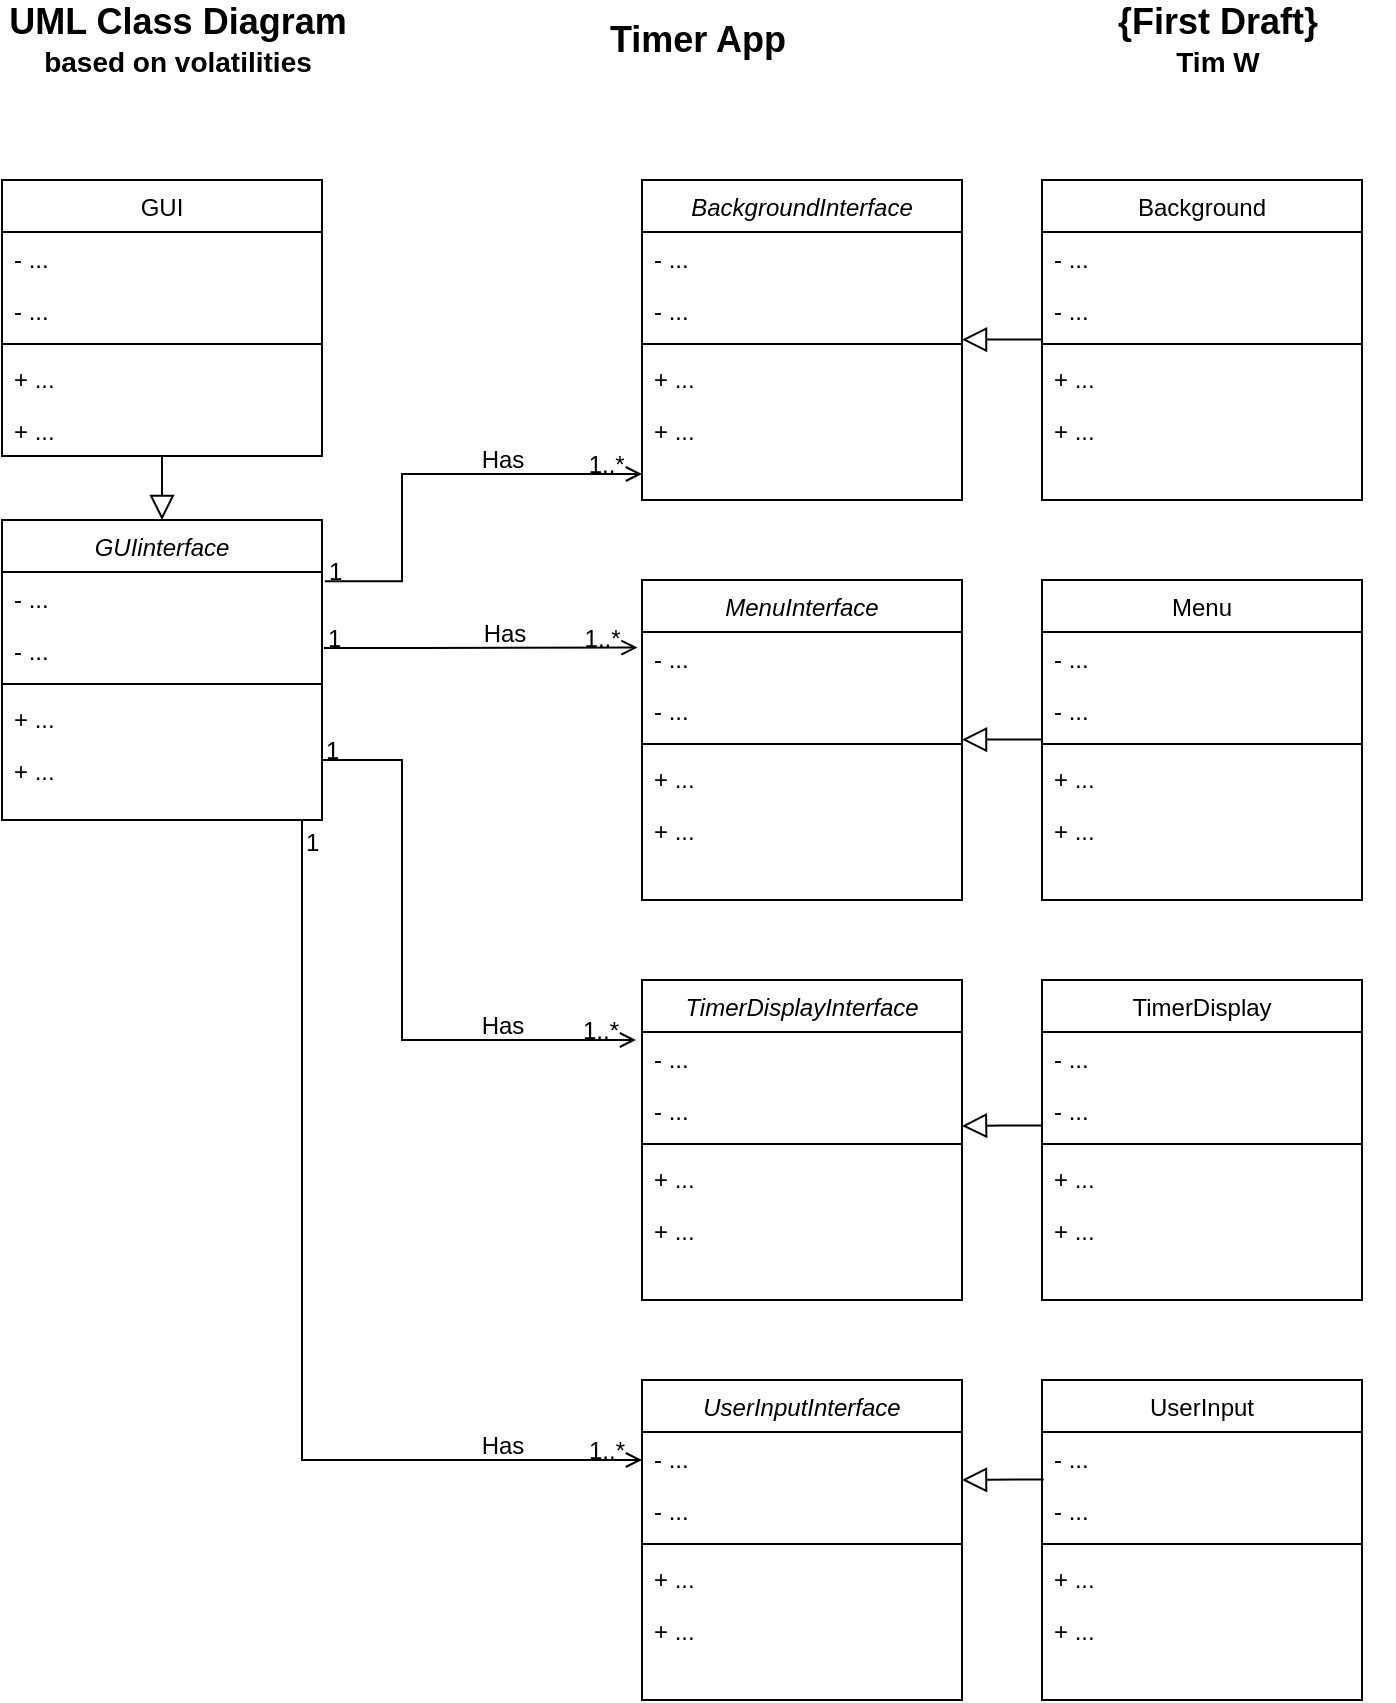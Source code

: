 <mxfile version="22.1.15" type="device">
  <diagram id="C5RBs43oDa-KdzZeNtuy" name="Page-1">
    <mxGraphModel dx="890" dy="881" grid="1" gridSize="10" guides="1" tooltips="1" connect="1" arrows="1" fold="1" page="1" pageScale="1" pageWidth="827" pageHeight="1169" math="0" shadow="0">
      <root>
        <mxCell id="WIyWlLk6GJQsqaUBKTNV-0" />
        <mxCell id="WIyWlLk6GJQsqaUBKTNV-1" parent="WIyWlLk6GJQsqaUBKTNV-0" />
        <mxCell id="zkfFHV4jXpPFQw0GAbJ--0" value="GUIinterface" style="swimlane;fontStyle=2;align=center;verticalAlign=top;childLayout=stackLayout;horizontal=1;startSize=26;horizontalStack=0;resizeParent=1;resizeLast=0;collapsible=1;marginBottom=0;rounded=0;shadow=0;strokeWidth=1;" parent="WIyWlLk6GJQsqaUBKTNV-1" vertex="1">
          <mxGeometry x="80" y="270" width="160" height="150" as="geometry">
            <mxRectangle x="230" y="140" width="160" height="26" as="alternateBounds" />
          </mxGeometry>
        </mxCell>
        <mxCell id="zkfFHV4jXpPFQw0GAbJ--1" value="- ..." style="text;align=left;verticalAlign=top;spacingLeft=4;spacingRight=4;overflow=hidden;rotatable=0;points=[[0,0.5],[1,0.5]];portConstraint=eastwest;" parent="zkfFHV4jXpPFQw0GAbJ--0" vertex="1">
          <mxGeometry y="26" width="160" height="26" as="geometry" />
        </mxCell>
        <mxCell id="zkfFHV4jXpPFQw0GAbJ--2" value="- ..." style="text;align=left;verticalAlign=top;spacingLeft=4;spacingRight=4;overflow=hidden;rotatable=0;points=[[0,0.5],[1,0.5]];portConstraint=eastwest;rounded=0;shadow=0;html=0;" parent="zkfFHV4jXpPFQw0GAbJ--0" vertex="1">
          <mxGeometry y="52" width="160" height="26" as="geometry" />
        </mxCell>
        <mxCell id="zkfFHV4jXpPFQw0GAbJ--4" value="" style="line;html=1;strokeWidth=1;align=left;verticalAlign=middle;spacingTop=-1;spacingLeft=3;spacingRight=3;rotatable=0;labelPosition=right;points=[];portConstraint=eastwest;" parent="zkfFHV4jXpPFQw0GAbJ--0" vertex="1">
          <mxGeometry y="78" width="160" height="8" as="geometry" />
        </mxCell>
        <mxCell id="zkfFHV4jXpPFQw0GAbJ--5" value="+ ..." style="text;align=left;verticalAlign=top;spacingLeft=4;spacingRight=4;overflow=hidden;rotatable=0;points=[[0,0.5],[1,0.5]];portConstraint=eastwest;" parent="zkfFHV4jXpPFQw0GAbJ--0" vertex="1">
          <mxGeometry y="86" width="160" height="26" as="geometry" />
        </mxCell>
        <mxCell id="8xW47_YbxgEFw7wEXelW-10" value="+ ..." style="text;align=left;verticalAlign=top;spacingLeft=4;spacingRight=4;overflow=hidden;rotatable=0;points=[[0,0.5],[1,0.5]];portConstraint=eastwest;" vertex="1" parent="zkfFHV4jXpPFQw0GAbJ--0">
          <mxGeometry y="112" width="160" height="26" as="geometry" />
        </mxCell>
        <mxCell id="zkfFHV4jXpPFQw0GAbJ--6" value="GUI" style="swimlane;fontStyle=0;align=center;verticalAlign=top;childLayout=stackLayout;horizontal=1;startSize=26;horizontalStack=0;resizeParent=1;resizeLast=0;collapsible=1;marginBottom=0;rounded=0;shadow=0;strokeWidth=1;" parent="WIyWlLk6GJQsqaUBKTNV-1" vertex="1">
          <mxGeometry x="80" y="100" width="160" height="138" as="geometry">
            <mxRectangle x="130" y="380" width="160" height="26" as="alternateBounds" />
          </mxGeometry>
        </mxCell>
        <mxCell id="zkfFHV4jXpPFQw0GAbJ--7" value="- ..." style="text;align=left;verticalAlign=top;spacingLeft=4;spacingRight=4;overflow=hidden;rotatable=0;points=[[0,0.5],[1,0.5]];portConstraint=eastwest;" parent="zkfFHV4jXpPFQw0GAbJ--6" vertex="1">
          <mxGeometry y="26" width="160" height="26" as="geometry" />
        </mxCell>
        <mxCell id="zkfFHV4jXpPFQw0GAbJ--8" value="- ..." style="text;align=left;verticalAlign=top;spacingLeft=4;spacingRight=4;overflow=hidden;rotatable=0;points=[[0,0.5],[1,0.5]];portConstraint=eastwest;rounded=0;shadow=0;html=0;" parent="zkfFHV4jXpPFQw0GAbJ--6" vertex="1">
          <mxGeometry y="52" width="160" height="26" as="geometry" />
        </mxCell>
        <mxCell id="zkfFHV4jXpPFQw0GAbJ--9" value="" style="line;html=1;strokeWidth=1;align=left;verticalAlign=middle;spacingTop=-1;spacingLeft=3;spacingRight=3;rotatable=0;labelPosition=right;points=[];portConstraint=eastwest;" parent="zkfFHV4jXpPFQw0GAbJ--6" vertex="1">
          <mxGeometry y="78" width="160" height="8" as="geometry" />
        </mxCell>
        <mxCell id="zkfFHV4jXpPFQw0GAbJ--10" value="+ ..." style="text;align=left;verticalAlign=top;spacingLeft=4;spacingRight=4;overflow=hidden;rotatable=0;points=[[0,0.5],[1,0.5]];portConstraint=eastwest;fontStyle=0" parent="zkfFHV4jXpPFQw0GAbJ--6" vertex="1">
          <mxGeometry y="86" width="160" height="26" as="geometry" />
        </mxCell>
        <mxCell id="zkfFHV4jXpPFQw0GAbJ--11" value="+ ..." style="text;align=left;verticalAlign=top;spacingLeft=4;spacingRight=4;overflow=hidden;rotatable=0;points=[[0,0.5],[1,0.5]];portConstraint=eastwest;" parent="zkfFHV4jXpPFQw0GAbJ--6" vertex="1">
          <mxGeometry y="112" width="160" height="26" as="geometry" />
        </mxCell>
        <mxCell id="zkfFHV4jXpPFQw0GAbJ--12" value="" style="endArrow=block;endSize=10;endFill=0;shadow=0;strokeWidth=1;rounded=0;edgeStyle=elbowEdgeStyle;elbow=vertical;" parent="WIyWlLk6GJQsqaUBKTNV-1" source="zkfFHV4jXpPFQw0GAbJ--6" target="zkfFHV4jXpPFQw0GAbJ--0" edge="1">
          <mxGeometry width="160" relative="1" as="geometry">
            <mxPoint x="90" y="273" as="sourcePoint" />
            <mxPoint x="90" y="273" as="targetPoint" />
          </mxGeometry>
        </mxCell>
        <mxCell id="zkfFHV4jXpPFQw0GAbJ--17" value="Menu" style="swimlane;fontStyle=0;align=center;verticalAlign=top;childLayout=stackLayout;horizontal=1;startSize=26;horizontalStack=0;resizeParent=1;resizeLast=0;collapsible=1;marginBottom=0;rounded=0;shadow=0;strokeWidth=1;" parent="WIyWlLk6GJQsqaUBKTNV-1" vertex="1">
          <mxGeometry x="600" y="300" width="160" height="160" as="geometry">
            <mxRectangle x="550" y="140" width="160" height="26" as="alternateBounds" />
          </mxGeometry>
        </mxCell>
        <mxCell id="zkfFHV4jXpPFQw0GAbJ--21" value="- ..." style="text;align=left;verticalAlign=top;spacingLeft=4;spacingRight=4;overflow=hidden;rotatable=0;points=[[0,0.5],[1,0.5]];portConstraint=eastwest;rounded=0;shadow=0;html=0;" parent="zkfFHV4jXpPFQw0GAbJ--17" vertex="1">
          <mxGeometry y="26" width="160" height="26" as="geometry" />
        </mxCell>
        <mxCell id="zkfFHV4jXpPFQw0GAbJ--22" value="- ..." style="text;align=left;verticalAlign=top;spacingLeft=4;spacingRight=4;overflow=hidden;rotatable=0;points=[[0,0.5],[1,0.5]];portConstraint=eastwest;rounded=0;shadow=0;html=0;" parent="zkfFHV4jXpPFQw0GAbJ--17" vertex="1">
          <mxGeometry y="52" width="160" height="26" as="geometry" />
        </mxCell>
        <mxCell id="zkfFHV4jXpPFQw0GAbJ--23" value="" style="line;html=1;strokeWidth=1;align=left;verticalAlign=middle;spacingTop=-1;spacingLeft=3;spacingRight=3;rotatable=0;labelPosition=right;points=[];portConstraint=eastwest;" parent="zkfFHV4jXpPFQw0GAbJ--17" vertex="1">
          <mxGeometry y="78" width="160" height="8" as="geometry" />
        </mxCell>
        <mxCell id="zkfFHV4jXpPFQw0GAbJ--24" value="+ ..." style="text;align=left;verticalAlign=top;spacingLeft=4;spacingRight=4;overflow=hidden;rotatable=0;points=[[0,0.5],[1,0.5]];portConstraint=eastwest;" parent="zkfFHV4jXpPFQw0GAbJ--17" vertex="1">
          <mxGeometry y="86" width="160" height="26" as="geometry" />
        </mxCell>
        <mxCell id="zkfFHV4jXpPFQw0GAbJ--25" value="+ ..." style="text;align=left;verticalAlign=top;spacingLeft=4;spacingRight=4;overflow=hidden;rotatable=0;points=[[0,0.5],[1,0.5]];portConstraint=eastwest;" parent="zkfFHV4jXpPFQw0GAbJ--17" vertex="1">
          <mxGeometry y="112" width="160" height="26" as="geometry" />
        </mxCell>
        <mxCell id="zkfFHV4jXpPFQw0GAbJ--26" value="" style="endArrow=open;shadow=0;strokeWidth=1;rounded=0;endFill=1;edgeStyle=elbowEdgeStyle;exitX=1.009;exitY=0.176;exitDx=0;exitDy=0;exitPerimeter=0;" parent="WIyWlLk6GJQsqaUBKTNV-1" source="zkfFHV4jXpPFQw0GAbJ--1" edge="1">
          <mxGeometry x="0.5" y="41" relative="1" as="geometry">
            <mxPoint x="280" y="300" as="sourcePoint" />
            <mxPoint x="400" y="247" as="targetPoint" />
            <mxPoint x="-40" y="32" as="offset" />
            <Array as="points">
              <mxPoint x="280" y="270" />
            </Array>
          </mxGeometry>
        </mxCell>
        <mxCell id="zkfFHV4jXpPFQw0GAbJ--27" value="1" style="resizable=0;align=left;verticalAlign=bottom;labelBackgroundColor=none;fontSize=12;" parent="zkfFHV4jXpPFQw0GAbJ--26" connectable="0" vertex="1">
          <mxGeometry x="-1" relative="1" as="geometry">
            <mxPoint y="4" as="offset" />
          </mxGeometry>
        </mxCell>
        <mxCell id="zkfFHV4jXpPFQw0GAbJ--28" value="1..*" style="resizable=0;align=right;verticalAlign=bottom;labelBackgroundColor=none;fontSize=12;" parent="zkfFHV4jXpPFQw0GAbJ--26" connectable="0" vertex="1">
          <mxGeometry x="1" relative="1" as="geometry">
            <mxPoint x="-7" y="4" as="offset" />
          </mxGeometry>
        </mxCell>
        <mxCell id="zkfFHV4jXpPFQw0GAbJ--29" value="Has" style="text;html=1;resizable=0;points=[];;align=center;verticalAlign=middle;labelBackgroundColor=none;rounded=0;shadow=0;strokeWidth=1;fontSize=12;" parent="zkfFHV4jXpPFQw0GAbJ--26" vertex="1" connectable="0">
          <mxGeometry x="0.5" y="49" relative="1" as="geometry">
            <mxPoint x="-17" y="42" as="offset" />
          </mxGeometry>
        </mxCell>
        <mxCell id="8xW47_YbxgEFw7wEXelW-11" value="Background" style="swimlane;fontStyle=0;align=center;verticalAlign=top;childLayout=stackLayout;horizontal=1;startSize=26;horizontalStack=0;resizeParent=1;resizeLast=0;collapsible=1;marginBottom=0;rounded=0;shadow=0;strokeWidth=1;" vertex="1" parent="WIyWlLk6GJQsqaUBKTNV-1">
          <mxGeometry x="600" y="100" width="160" height="160" as="geometry">
            <mxRectangle x="550" y="140" width="160" height="26" as="alternateBounds" />
          </mxGeometry>
        </mxCell>
        <mxCell id="8xW47_YbxgEFw7wEXelW-12" value="- ..." style="text;align=left;verticalAlign=top;spacingLeft=4;spacingRight=4;overflow=hidden;rotatable=0;points=[[0,0.5],[1,0.5]];portConstraint=eastwest;rounded=0;shadow=0;html=0;" vertex="1" parent="8xW47_YbxgEFw7wEXelW-11">
          <mxGeometry y="26" width="160" height="26" as="geometry" />
        </mxCell>
        <mxCell id="8xW47_YbxgEFw7wEXelW-13" value="- ..." style="text;align=left;verticalAlign=top;spacingLeft=4;spacingRight=4;overflow=hidden;rotatable=0;points=[[0,0.5],[1,0.5]];portConstraint=eastwest;rounded=0;shadow=0;html=0;" vertex="1" parent="8xW47_YbxgEFw7wEXelW-11">
          <mxGeometry y="52" width="160" height="26" as="geometry" />
        </mxCell>
        <mxCell id="8xW47_YbxgEFw7wEXelW-14" value="" style="line;html=1;strokeWidth=1;align=left;verticalAlign=middle;spacingTop=-1;spacingLeft=3;spacingRight=3;rotatable=0;labelPosition=right;points=[];portConstraint=eastwest;" vertex="1" parent="8xW47_YbxgEFw7wEXelW-11">
          <mxGeometry y="78" width="160" height="8" as="geometry" />
        </mxCell>
        <mxCell id="8xW47_YbxgEFw7wEXelW-15" value="+ ..." style="text;align=left;verticalAlign=top;spacingLeft=4;spacingRight=4;overflow=hidden;rotatable=0;points=[[0,0.5],[1,0.5]];portConstraint=eastwest;" vertex="1" parent="8xW47_YbxgEFw7wEXelW-11">
          <mxGeometry y="86" width="160" height="26" as="geometry" />
        </mxCell>
        <mxCell id="8xW47_YbxgEFw7wEXelW-16" value="+ ..." style="text;align=left;verticalAlign=top;spacingLeft=4;spacingRight=4;overflow=hidden;rotatable=0;points=[[0,0.5],[1,0.5]];portConstraint=eastwest;" vertex="1" parent="8xW47_YbxgEFw7wEXelW-11">
          <mxGeometry y="112" width="160" height="26" as="geometry" />
        </mxCell>
        <mxCell id="8xW47_YbxgEFw7wEXelW-17" value="UserInput" style="swimlane;fontStyle=0;align=center;verticalAlign=top;childLayout=stackLayout;horizontal=1;startSize=26;horizontalStack=0;resizeParent=1;resizeLast=0;collapsible=1;marginBottom=0;rounded=0;shadow=0;strokeWidth=1;" vertex="1" parent="WIyWlLk6GJQsqaUBKTNV-1">
          <mxGeometry x="600" y="700" width="160" height="160" as="geometry">
            <mxRectangle x="550" y="140" width="160" height="26" as="alternateBounds" />
          </mxGeometry>
        </mxCell>
        <mxCell id="8xW47_YbxgEFw7wEXelW-18" value="- ..." style="text;align=left;verticalAlign=top;spacingLeft=4;spacingRight=4;overflow=hidden;rotatable=0;points=[[0,0.5],[1,0.5]];portConstraint=eastwest;rounded=0;shadow=0;html=0;" vertex="1" parent="8xW47_YbxgEFw7wEXelW-17">
          <mxGeometry y="26" width="160" height="26" as="geometry" />
        </mxCell>
        <mxCell id="8xW47_YbxgEFw7wEXelW-19" value="- ..." style="text;align=left;verticalAlign=top;spacingLeft=4;spacingRight=4;overflow=hidden;rotatable=0;points=[[0,0.5],[1,0.5]];portConstraint=eastwest;rounded=0;shadow=0;html=0;" vertex="1" parent="8xW47_YbxgEFw7wEXelW-17">
          <mxGeometry y="52" width="160" height="26" as="geometry" />
        </mxCell>
        <mxCell id="8xW47_YbxgEFw7wEXelW-20" value="" style="line;html=1;strokeWidth=1;align=left;verticalAlign=middle;spacingTop=-1;spacingLeft=3;spacingRight=3;rotatable=0;labelPosition=right;points=[];portConstraint=eastwest;" vertex="1" parent="8xW47_YbxgEFw7wEXelW-17">
          <mxGeometry y="78" width="160" height="8" as="geometry" />
        </mxCell>
        <mxCell id="8xW47_YbxgEFw7wEXelW-21" value="+ ..." style="text;align=left;verticalAlign=top;spacingLeft=4;spacingRight=4;overflow=hidden;rotatable=0;points=[[0,0.5],[1,0.5]];portConstraint=eastwest;" vertex="1" parent="8xW47_YbxgEFw7wEXelW-17">
          <mxGeometry y="86" width="160" height="26" as="geometry" />
        </mxCell>
        <mxCell id="8xW47_YbxgEFw7wEXelW-22" value="+ ..." style="text;align=left;verticalAlign=top;spacingLeft=4;spacingRight=4;overflow=hidden;rotatable=0;points=[[0,0.5],[1,0.5]];portConstraint=eastwest;" vertex="1" parent="8xW47_YbxgEFw7wEXelW-17">
          <mxGeometry y="112" width="160" height="26" as="geometry" />
        </mxCell>
        <mxCell id="8xW47_YbxgEFw7wEXelW-23" value="TimerDisplay" style="swimlane;fontStyle=0;align=center;verticalAlign=top;childLayout=stackLayout;horizontal=1;startSize=26;horizontalStack=0;resizeParent=1;resizeLast=0;collapsible=1;marginBottom=0;rounded=0;shadow=0;strokeWidth=1;" vertex="1" parent="WIyWlLk6GJQsqaUBKTNV-1">
          <mxGeometry x="600" y="500" width="160" height="160" as="geometry">
            <mxRectangle x="550" y="140" width="160" height="26" as="alternateBounds" />
          </mxGeometry>
        </mxCell>
        <mxCell id="8xW47_YbxgEFw7wEXelW-24" value="- ..." style="text;align=left;verticalAlign=top;spacingLeft=4;spacingRight=4;overflow=hidden;rotatable=0;points=[[0,0.5],[1,0.5]];portConstraint=eastwest;rounded=0;shadow=0;html=0;" vertex="1" parent="8xW47_YbxgEFw7wEXelW-23">
          <mxGeometry y="26" width="160" height="26" as="geometry" />
        </mxCell>
        <mxCell id="8xW47_YbxgEFw7wEXelW-25" value="- ..." style="text;align=left;verticalAlign=top;spacingLeft=4;spacingRight=4;overflow=hidden;rotatable=0;points=[[0,0.5],[1,0.5]];portConstraint=eastwest;rounded=0;shadow=0;html=0;" vertex="1" parent="8xW47_YbxgEFw7wEXelW-23">
          <mxGeometry y="52" width="160" height="26" as="geometry" />
        </mxCell>
        <mxCell id="8xW47_YbxgEFw7wEXelW-26" value="" style="line;html=1;strokeWidth=1;align=left;verticalAlign=middle;spacingTop=-1;spacingLeft=3;spacingRight=3;rotatable=0;labelPosition=right;points=[];portConstraint=eastwest;" vertex="1" parent="8xW47_YbxgEFw7wEXelW-23">
          <mxGeometry y="78" width="160" height="8" as="geometry" />
        </mxCell>
        <mxCell id="8xW47_YbxgEFw7wEXelW-27" value="+ ..." style="text;align=left;verticalAlign=top;spacingLeft=4;spacingRight=4;overflow=hidden;rotatable=0;points=[[0,0.5],[1,0.5]];portConstraint=eastwest;" vertex="1" parent="8xW47_YbxgEFw7wEXelW-23">
          <mxGeometry y="86" width="160" height="26" as="geometry" />
        </mxCell>
        <mxCell id="8xW47_YbxgEFw7wEXelW-28" value="+ ..." style="text;align=left;verticalAlign=top;spacingLeft=4;spacingRight=4;overflow=hidden;rotatable=0;points=[[0,0.5],[1,0.5]];portConstraint=eastwest;" vertex="1" parent="8xW47_YbxgEFw7wEXelW-23">
          <mxGeometry y="112" width="160" height="26" as="geometry" />
        </mxCell>
        <mxCell id="8xW47_YbxgEFw7wEXelW-29" value="BackgroundInterface" style="swimlane;fontStyle=2;align=center;verticalAlign=top;childLayout=stackLayout;horizontal=1;startSize=26;horizontalStack=0;resizeParent=1;resizeLast=0;collapsible=1;marginBottom=0;rounded=0;shadow=0;strokeWidth=1;" vertex="1" parent="WIyWlLk6GJQsqaUBKTNV-1">
          <mxGeometry x="400" y="100" width="160" height="160" as="geometry">
            <mxRectangle x="550" y="140" width="160" height="26" as="alternateBounds" />
          </mxGeometry>
        </mxCell>
        <mxCell id="8xW47_YbxgEFw7wEXelW-30" value="- ..." style="text;align=left;verticalAlign=top;spacingLeft=4;spacingRight=4;overflow=hidden;rotatable=0;points=[[0,0.5],[1,0.5]];portConstraint=eastwest;rounded=0;shadow=0;html=0;" vertex="1" parent="8xW47_YbxgEFw7wEXelW-29">
          <mxGeometry y="26" width="160" height="26" as="geometry" />
        </mxCell>
        <mxCell id="8xW47_YbxgEFw7wEXelW-31" value="- ..." style="text;align=left;verticalAlign=top;spacingLeft=4;spacingRight=4;overflow=hidden;rotatable=0;points=[[0,0.5],[1,0.5]];portConstraint=eastwest;rounded=0;shadow=0;html=0;" vertex="1" parent="8xW47_YbxgEFw7wEXelW-29">
          <mxGeometry y="52" width="160" height="26" as="geometry" />
        </mxCell>
        <mxCell id="8xW47_YbxgEFw7wEXelW-32" value="" style="line;html=1;strokeWidth=1;align=left;verticalAlign=middle;spacingTop=-1;spacingLeft=3;spacingRight=3;rotatable=0;labelPosition=right;points=[];portConstraint=eastwest;" vertex="1" parent="8xW47_YbxgEFw7wEXelW-29">
          <mxGeometry y="78" width="160" height="8" as="geometry" />
        </mxCell>
        <mxCell id="8xW47_YbxgEFw7wEXelW-33" value="+ ..." style="text;align=left;verticalAlign=top;spacingLeft=4;spacingRight=4;overflow=hidden;rotatable=0;points=[[0,0.5],[1,0.5]];portConstraint=eastwest;" vertex="1" parent="8xW47_YbxgEFw7wEXelW-29">
          <mxGeometry y="86" width="160" height="26" as="geometry" />
        </mxCell>
        <mxCell id="8xW47_YbxgEFw7wEXelW-34" value="+ ..." style="text;align=left;verticalAlign=top;spacingLeft=4;spacingRight=4;overflow=hidden;rotatable=0;points=[[0,0.5],[1,0.5]];portConstraint=eastwest;" vertex="1" parent="8xW47_YbxgEFw7wEXelW-29">
          <mxGeometry y="112" width="160" height="26" as="geometry" />
        </mxCell>
        <mxCell id="8xW47_YbxgEFw7wEXelW-35" value="MenuInterface" style="swimlane;fontStyle=2;align=center;verticalAlign=top;childLayout=stackLayout;horizontal=1;startSize=26;horizontalStack=0;resizeParent=1;resizeLast=0;collapsible=1;marginBottom=0;rounded=0;shadow=0;strokeWidth=1;" vertex="1" parent="WIyWlLk6GJQsqaUBKTNV-1">
          <mxGeometry x="400" y="300" width="160" height="160" as="geometry">
            <mxRectangle x="550" y="140" width="160" height="26" as="alternateBounds" />
          </mxGeometry>
        </mxCell>
        <mxCell id="8xW47_YbxgEFw7wEXelW-36" value="- ..." style="text;align=left;verticalAlign=top;spacingLeft=4;spacingRight=4;overflow=hidden;rotatable=0;points=[[0,0.5],[1,0.5]];portConstraint=eastwest;rounded=0;shadow=0;html=0;" vertex="1" parent="8xW47_YbxgEFw7wEXelW-35">
          <mxGeometry y="26" width="160" height="26" as="geometry" />
        </mxCell>
        <mxCell id="8xW47_YbxgEFw7wEXelW-37" value="- ..." style="text;align=left;verticalAlign=top;spacingLeft=4;spacingRight=4;overflow=hidden;rotatable=0;points=[[0,0.5],[1,0.5]];portConstraint=eastwest;rounded=0;shadow=0;html=0;" vertex="1" parent="8xW47_YbxgEFw7wEXelW-35">
          <mxGeometry y="52" width="160" height="26" as="geometry" />
        </mxCell>
        <mxCell id="8xW47_YbxgEFw7wEXelW-38" value="" style="line;html=1;strokeWidth=1;align=left;verticalAlign=middle;spacingTop=-1;spacingLeft=3;spacingRight=3;rotatable=0;labelPosition=right;points=[];portConstraint=eastwest;" vertex="1" parent="8xW47_YbxgEFw7wEXelW-35">
          <mxGeometry y="78" width="160" height="8" as="geometry" />
        </mxCell>
        <mxCell id="8xW47_YbxgEFw7wEXelW-39" value="+ ..." style="text;align=left;verticalAlign=top;spacingLeft=4;spacingRight=4;overflow=hidden;rotatable=0;points=[[0,0.5],[1,0.5]];portConstraint=eastwest;" vertex="1" parent="8xW47_YbxgEFw7wEXelW-35">
          <mxGeometry y="86" width="160" height="26" as="geometry" />
        </mxCell>
        <mxCell id="8xW47_YbxgEFw7wEXelW-40" value="+ ..." style="text;align=left;verticalAlign=top;spacingLeft=4;spacingRight=4;overflow=hidden;rotatable=0;points=[[0,0.5],[1,0.5]];portConstraint=eastwest;" vertex="1" parent="8xW47_YbxgEFw7wEXelW-35">
          <mxGeometry y="112" width="160" height="26" as="geometry" />
        </mxCell>
        <mxCell id="8xW47_YbxgEFw7wEXelW-41" value="TimerDisplayInterface" style="swimlane;fontStyle=2;align=center;verticalAlign=top;childLayout=stackLayout;horizontal=1;startSize=26;horizontalStack=0;resizeParent=1;resizeLast=0;collapsible=1;marginBottom=0;rounded=0;shadow=0;strokeWidth=1;" vertex="1" parent="WIyWlLk6GJQsqaUBKTNV-1">
          <mxGeometry x="400" y="500" width="160" height="160" as="geometry">
            <mxRectangle x="550" y="140" width="160" height="26" as="alternateBounds" />
          </mxGeometry>
        </mxCell>
        <mxCell id="8xW47_YbxgEFw7wEXelW-42" value="- ..." style="text;align=left;verticalAlign=top;spacingLeft=4;spacingRight=4;overflow=hidden;rotatable=0;points=[[0,0.5],[1,0.5]];portConstraint=eastwest;rounded=0;shadow=0;html=0;" vertex="1" parent="8xW47_YbxgEFw7wEXelW-41">
          <mxGeometry y="26" width="160" height="26" as="geometry" />
        </mxCell>
        <mxCell id="8xW47_YbxgEFw7wEXelW-43" value="- ..." style="text;align=left;verticalAlign=top;spacingLeft=4;spacingRight=4;overflow=hidden;rotatable=0;points=[[0,0.5],[1,0.5]];portConstraint=eastwest;rounded=0;shadow=0;html=0;" vertex="1" parent="8xW47_YbxgEFw7wEXelW-41">
          <mxGeometry y="52" width="160" height="26" as="geometry" />
        </mxCell>
        <mxCell id="8xW47_YbxgEFw7wEXelW-44" value="" style="line;html=1;strokeWidth=1;align=left;verticalAlign=middle;spacingTop=-1;spacingLeft=3;spacingRight=3;rotatable=0;labelPosition=right;points=[];portConstraint=eastwest;" vertex="1" parent="8xW47_YbxgEFw7wEXelW-41">
          <mxGeometry y="78" width="160" height="8" as="geometry" />
        </mxCell>
        <mxCell id="8xW47_YbxgEFw7wEXelW-45" value="+ ..." style="text;align=left;verticalAlign=top;spacingLeft=4;spacingRight=4;overflow=hidden;rotatable=0;points=[[0,0.5],[1,0.5]];portConstraint=eastwest;" vertex="1" parent="8xW47_YbxgEFw7wEXelW-41">
          <mxGeometry y="86" width="160" height="26" as="geometry" />
        </mxCell>
        <mxCell id="8xW47_YbxgEFw7wEXelW-46" value="+ ..." style="text;align=left;verticalAlign=top;spacingLeft=4;spacingRight=4;overflow=hidden;rotatable=0;points=[[0,0.5],[1,0.5]];portConstraint=eastwest;" vertex="1" parent="8xW47_YbxgEFw7wEXelW-41">
          <mxGeometry y="112" width="160" height="26" as="geometry" />
        </mxCell>
        <mxCell id="8xW47_YbxgEFw7wEXelW-47" value="UserInputInterface" style="swimlane;fontStyle=2;align=center;verticalAlign=top;childLayout=stackLayout;horizontal=1;startSize=26;horizontalStack=0;resizeParent=1;resizeLast=0;collapsible=1;marginBottom=0;rounded=0;shadow=0;strokeWidth=1;" vertex="1" parent="WIyWlLk6GJQsqaUBKTNV-1">
          <mxGeometry x="400" y="700" width="160" height="160" as="geometry">
            <mxRectangle x="550" y="140" width="160" height="26" as="alternateBounds" />
          </mxGeometry>
        </mxCell>
        <mxCell id="8xW47_YbxgEFw7wEXelW-48" value="- ..." style="text;align=left;verticalAlign=top;spacingLeft=4;spacingRight=4;overflow=hidden;rotatable=0;points=[[0,0.5],[1,0.5]];portConstraint=eastwest;rounded=0;shadow=0;html=0;" vertex="1" parent="8xW47_YbxgEFw7wEXelW-47">
          <mxGeometry y="26" width="160" height="26" as="geometry" />
        </mxCell>
        <mxCell id="8xW47_YbxgEFw7wEXelW-49" value="- ..." style="text;align=left;verticalAlign=top;spacingLeft=4;spacingRight=4;overflow=hidden;rotatable=0;points=[[0,0.5],[1,0.5]];portConstraint=eastwest;rounded=0;shadow=0;html=0;" vertex="1" parent="8xW47_YbxgEFw7wEXelW-47">
          <mxGeometry y="52" width="160" height="26" as="geometry" />
        </mxCell>
        <mxCell id="8xW47_YbxgEFw7wEXelW-50" value="" style="line;html=1;strokeWidth=1;align=left;verticalAlign=middle;spacingTop=-1;spacingLeft=3;spacingRight=3;rotatable=0;labelPosition=right;points=[];portConstraint=eastwest;" vertex="1" parent="8xW47_YbxgEFw7wEXelW-47">
          <mxGeometry y="78" width="160" height="8" as="geometry" />
        </mxCell>
        <mxCell id="8xW47_YbxgEFw7wEXelW-51" value="+ ..." style="text;align=left;verticalAlign=top;spacingLeft=4;spacingRight=4;overflow=hidden;rotatable=0;points=[[0,0.5],[1,0.5]];portConstraint=eastwest;" vertex="1" parent="8xW47_YbxgEFw7wEXelW-47">
          <mxGeometry y="86" width="160" height="26" as="geometry" />
        </mxCell>
        <mxCell id="8xW47_YbxgEFw7wEXelW-52" value="+ ..." style="text;align=left;verticalAlign=top;spacingLeft=4;spacingRight=4;overflow=hidden;rotatable=0;points=[[0,0.5],[1,0.5]];portConstraint=eastwest;" vertex="1" parent="8xW47_YbxgEFw7wEXelW-47">
          <mxGeometry y="112" width="160" height="26" as="geometry" />
        </mxCell>
        <mxCell id="8xW47_YbxgEFw7wEXelW-53" value="" style="endArrow=block;endSize=10;endFill=0;shadow=0;strokeWidth=1;rounded=0;edgeStyle=elbowEdgeStyle;elbow=vertical;exitX=0.005;exitY=0.912;exitDx=0;exitDy=0;exitPerimeter=0;" edge="1" parent="WIyWlLk6GJQsqaUBKTNV-1" source="8xW47_YbxgEFw7wEXelW-18">
          <mxGeometry width="160" relative="1" as="geometry">
            <mxPoint x="570" y="750" as="sourcePoint" />
            <mxPoint x="560" y="750" as="targetPoint" />
            <Array as="points">
              <mxPoint x="380" y="750" />
            </Array>
          </mxGeometry>
        </mxCell>
        <mxCell id="8xW47_YbxgEFw7wEXelW-54" value="" style="endArrow=block;endSize=10;endFill=0;shadow=0;strokeWidth=1;rounded=0;edgeStyle=elbowEdgeStyle;elbow=horizontal;exitX=-0.001;exitY=0.796;exitDx=0;exitDy=0;exitPerimeter=0;" edge="1" parent="WIyWlLk6GJQsqaUBKTNV-1" source="8xW47_YbxgEFw7wEXelW-25">
          <mxGeometry width="160" relative="1" as="geometry">
            <mxPoint x="170" y="670" as="sourcePoint" />
            <mxPoint x="560" y="573" as="targetPoint" />
          </mxGeometry>
        </mxCell>
        <mxCell id="8xW47_YbxgEFw7wEXelW-56" value="" style="endArrow=block;endSize=10;endFill=0;shadow=0;strokeWidth=1;rounded=0;edgeStyle=elbowEdgeStyle;elbow=horizontal;exitX=-0.001;exitY=0.796;exitDx=0;exitDy=0;exitPerimeter=0;" edge="1" parent="WIyWlLk6GJQsqaUBKTNV-1">
          <mxGeometry width="160" relative="1" as="geometry">
            <mxPoint x="600" y="379.81" as="sourcePoint" />
            <mxPoint x="560" y="379.81" as="targetPoint" />
          </mxGeometry>
        </mxCell>
        <mxCell id="8xW47_YbxgEFw7wEXelW-57" value="" style="endArrow=block;endSize=10;endFill=0;shadow=0;strokeWidth=1;rounded=0;edgeStyle=elbowEdgeStyle;elbow=horizontal;exitX=-0.001;exitY=0.796;exitDx=0;exitDy=0;exitPerimeter=0;" edge="1" parent="WIyWlLk6GJQsqaUBKTNV-1">
          <mxGeometry width="160" relative="1" as="geometry">
            <mxPoint x="600" y="179.81" as="sourcePoint" />
            <mxPoint x="560" y="179.81" as="targetPoint" />
          </mxGeometry>
        </mxCell>
        <mxCell id="8xW47_YbxgEFw7wEXelW-65" value="" style="endArrow=open;shadow=0;strokeWidth=1;rounded=0;endFill=1;edgeStyle=elbowEdgeStyle;exitX=1.009;exitY=0.176;exitDx=0;exitDy=0;exitPerimeter=0;entryX=-0.014;entryY=0.3;entryDx=0;entryDy=0;entryPerimeter=0;" edge="1" parent="WIyWlLk6GJQsqaUBKTNV-1" target="8xW47_YbxgEFw7wEXelW-36">
          <mxGeometry x="0.5" y="41" relative="1" as="geometry">
            <mxPoint x="241" y="334" as="sourcePoint" />
            <mxPoint x="400" y="280" as="targetPoint" />
            <mxPoint x="-40" y="32" as="offset" />
            <Array as="points">
              <mxPoint x="290" y="310" />
            </Array>
          </mxGeometry>
        </mxCell>
        <mxCell id="8xW47_YbxgEFw7wEXelW-66" value="1" style="resizable=0;align=left;verticalAlign=bottom;labelBackgroundColor=none;fontSize=12;" connectable="0" vertex="1" parent="8xW47_YbxgEFw7wEXelW-65">
          <mxGeometry x="-1" relative="1" as="geometry">
            <mxPoint y="4" as="offset" />
          </mxGeometry>
        </mxCell>
        <mxCell id="8xW47_YbxgEFw7wEXelW-67" value="1..*" style="resizable=0;align=right;verticalAlign=bottom;labelBackgroundColor=none;fontSize=12;" connectable="0" vertex="1" parent="8xW47_YbxgEFw7wEXelW-65">
          <mxGeometry x="1" relative="1" as="geometry">
            <mxPoint x="-7" y="4" as="offset" />
          </mxGeometry>
        </mxCell>
        <mxCell id="8xW47_YbxgEFw7wEXelW-68" value="Has" style="text;html=1;resizable=0;points=[];;align=center;verticalAlign=middle;labelBackgroundColor=none;rounded=0;shadow=0;strokeWidth=1;fontSize=12;" vertex="1" connectable="0" parent="8xW47_YbxgEFw7wEXelW-65">
          <mxGeometry x="0.5" y="49" relative="1" as="geometry">
            <mxPoint x="-28" y="42" as="offset" />
          </mxGeometry>
        </mxCell>
        <mxCell id="8xW47_YbxgEFw7wEXelW-69" value="" style="endArrow=open;shadow=0;strokeWidth=1;rounded=0;endFill=1;edgeStyle=elbowEdgeStyle;exitX=1.009;exitY=0.176;exitDx=0;exitDy=0;exitPerimeter=0;" edge="1" parent="WIyWlLk6GJQsqaUBKTNV-1">
          <mxGeometry x="0.5" y="41" relative="1" as="geometry">
            <mxPoint x="240" y="390" as="sourcePoint" />
            <mxPoint x="397" y="530" as="targetPoint" />
            <mxPoint x="-40" y="32" as="offset" />
            <Array as="points">
              <mxPoint x="280" y="460" />
            </Array>
          </mxGeometry>
        </mxCell>
        <mxCell id="8xW47_YbxgEFw7wEXelW-70" value="1" style="resizable=0;align=left;verticalAlign=bottom;labelBackgroundColor=none;fontSize=12;" connectable="0" vertex="1" parent="8xW47_YbxgEFw7wEXelW-69">
          <mxGeometry x="-1" relative="1" as="geometry">
            <mxPoint y="4" as="offset" />
          </mxGeometry>
        </mxCell>
        <mxCell id="8xW47_YbxgEFw7wEXelW-71" value="1..*" style="resizable=0;align=right;verticalAlign=bottom;labelBackgroundColor=none;fontSize=12;" connectable="0" vertex="1" parent="8xW47_YbxgEFw7wEXelW-69">
          <mxGeometry x="1" relative="1" as="geometry">
            <mxPoint x="-7" y="4" as="offset" />
          </mxGeometry>
        </mxCell>
        <mxCell id="8xW47_YbxgEFw7wEXelW-72" value="Has" style="text;html=1;resizable=0;points=[];;align=center;verticalAlign=middle;labelBackgroundColor=none;rounded=0;shadow=0;strokeWidth=1;fontSize=12;" vertex="1" connectable="0" parent="8xW47_YbxgEFw7wEXelW-69">
          <mxGeometry x="0.5" y="49" relative="1" as="geometry">
            <mxPoint x="7" y="42" as="offset" />
          </mxGeometry>
        </mxCell>
        <mxCell id="8xW47_YbxgEFw7wEXelW-73" value="" style="endArrow=open;shadow=0;strokeWidth=1;rounded=0;endFill=1;edgeStyle=elbowEdgeStyle;" edge="1" parent="WIyWlLk6GJQsqaUBKTNV-1">
          <mxGeometry x="0.5" y="41" relative="1" as="geometry">
            <mxPoint x="230" y="420" as="sourcePoint" />
            <mxPoint x="400" y="740" as="targetPoint" />
            <mxPoint x="-40" y="32" as="offset" />
            <Array as="points">
              <mxPoint x="230" y="670" />
            </Array>
          </mxGeometry>
        </mxCell>
        <mxCell id="8xW47_YbxgEFw7wEXelW-74" value="1" style="resizable=0;align=left;verticalAlign=bottom;labelBackgroundColor=none;fontSize=12;" connectable="0" vertex="1" parent="8xW47_YbxgEFw7wEXelW-73">
          <mxGeometry x="-1" relative="1" as="geometry">
            <mxPoint y="20" as="offset" />
          </mxGeometry>
        </mxCell>
        <mxCell id="8xW47_YbxgEFw7wEXelW-75" value="1..*" style="resizable=0;align=right;verticalAlign=bottom;labelBackgroundColor=none;fontSize=12;" connectable="0" vertex="1" parent="8xW47_YbxgEFw7wEXelW-73">
          <mxGeometry x="1" relative="1" as="geometry">
            <mxPoint x="-7" y="4" as="offset" />
          </mxGeometry>
        </mxCell>
        <mxCell id="8xW47_YbxgEFw7wEXelW-76" value="Has" style="text;html=1;resizable=0;points=[];;align=center;verticalAlign=middle;labelBackgroundColor=none;rounded=0;shadow=0;strokeWidth=1;fontSize=12;" vertex="1" connectable="0" parent="8xW47_YbxgEFw7wEXelW-73">
          <mxGeometry x="0.5" y="49" relative="1" as="geometry">
            <mxPoint x="52" y="42" as="offset" />
          </mxGeometry>
        </mxCell>
        <mxCell id="8xW47_YbxgEFw7wEXelW-77" value="&lt;b&gt;&lt;font style=&quot;font-size: 18px;&quot;&gt;UML Class Diagram&lt;/font&gt;&lt;font style=&quot;font-size: 14px;&quot;&gt; based on volatilities&lt;/font&gt;&lt;/b&gt;" style="text;html=1;strokeColor=none;fillColor=none;align=center;verticalAlign=middle;whiteSpace=wrap;rounded=0;" vertex="1" parent="WIyWlLk6GJQsqaUBKTNV-1">
          <mxGeometry x="80" y="10" width="176" height="40" as="geometry" />
        </mxCell>
        <mxCell id="8xW47_YbxgEFw7wEXelW-78" value="&lt;span style=&quot;font-size: 18px;&quot;&gt;&lt;b&gt;Timer App&lt;/b&gt;&lt;/span&gt;" style="text;html=1;strokeColor=none;fillColor=none;align=center;verticalAlign=middle;whiteSpace=wrap;rounded=0;" vertex="1" parent="WIyWlLk6GJQsqaUBKTNV-1">
          <mxGeometry x="340" y="10" width="176" height="40" as="geometry" />
        </mxCell>
        <mxCell id="8xW47_YbxgEFw7wEXelW-79" value="&lt;b style=&quot;&quot;&gt;&lt;span style=&quot;font-size: 18px;&quot;&gt;{First Draft}&lt;/span&gt;&lt;br&gt;&lt;font style=&quot;font-size: 14px;&quot;&gt;Tim W&lt;/font&gt;&lt;br&gt;&lt;/b&gt;" style="text;html=1;strokeColor=none;fillColor=none;align=center;verticalAlign=middle;whiteSpace=wrap;rounded=0;" vertex="1" parent="WIyWlLk6GJQsqaUBKTNV-1">
          <mxGeometry x="600" y="10" width="176" height="40" as="geometry" />
        </mxCell>
      </root>
    </mxGraphModel>
  </diagram>
</mxfile>
